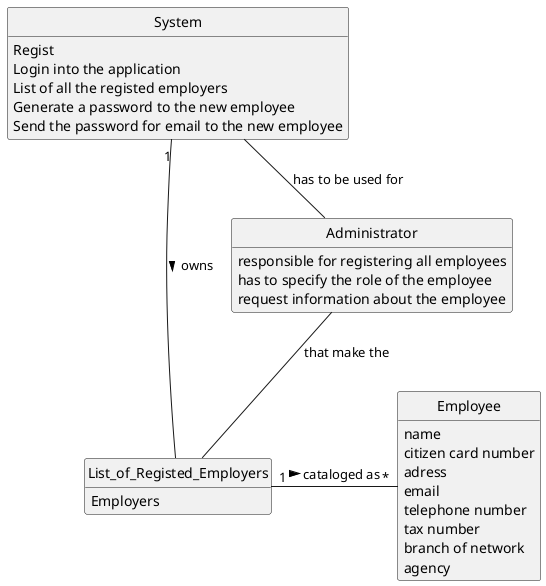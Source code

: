 @startuml
skinparam monochrome true
skinparam packageStyle rectangle
skinparam shadowing false
'skinparam linetype ortho
'left to right direction
skinparam classAttributeIconSize 0
hide circle
hide methods

'title Domain Model

'class Platform {
'  -description
'}

class System {
     Regist
     Login into the application
     List of all the registed employers
     Generate a password to the new employee
     Send the password for email to the new employee
}

class List_of_Registed_Employers {
    Employers
}

class Administrator{
  responsible for registering all employees
   has to specify the role of the employee
   request information about the employee
}


class Employee {
    name
    citizen card number
    adress
    email
    telephone number
    tax number
    branch of network
    agency
}

Administrator -- List_of_Registed_Employers: that make the
System  -- Administrator: has to be used for
System "1" -- List_of_Registed_Employers: owns >
List_of_Registed_Employers "1" - "*" Employee: cataloged as >

@enduml